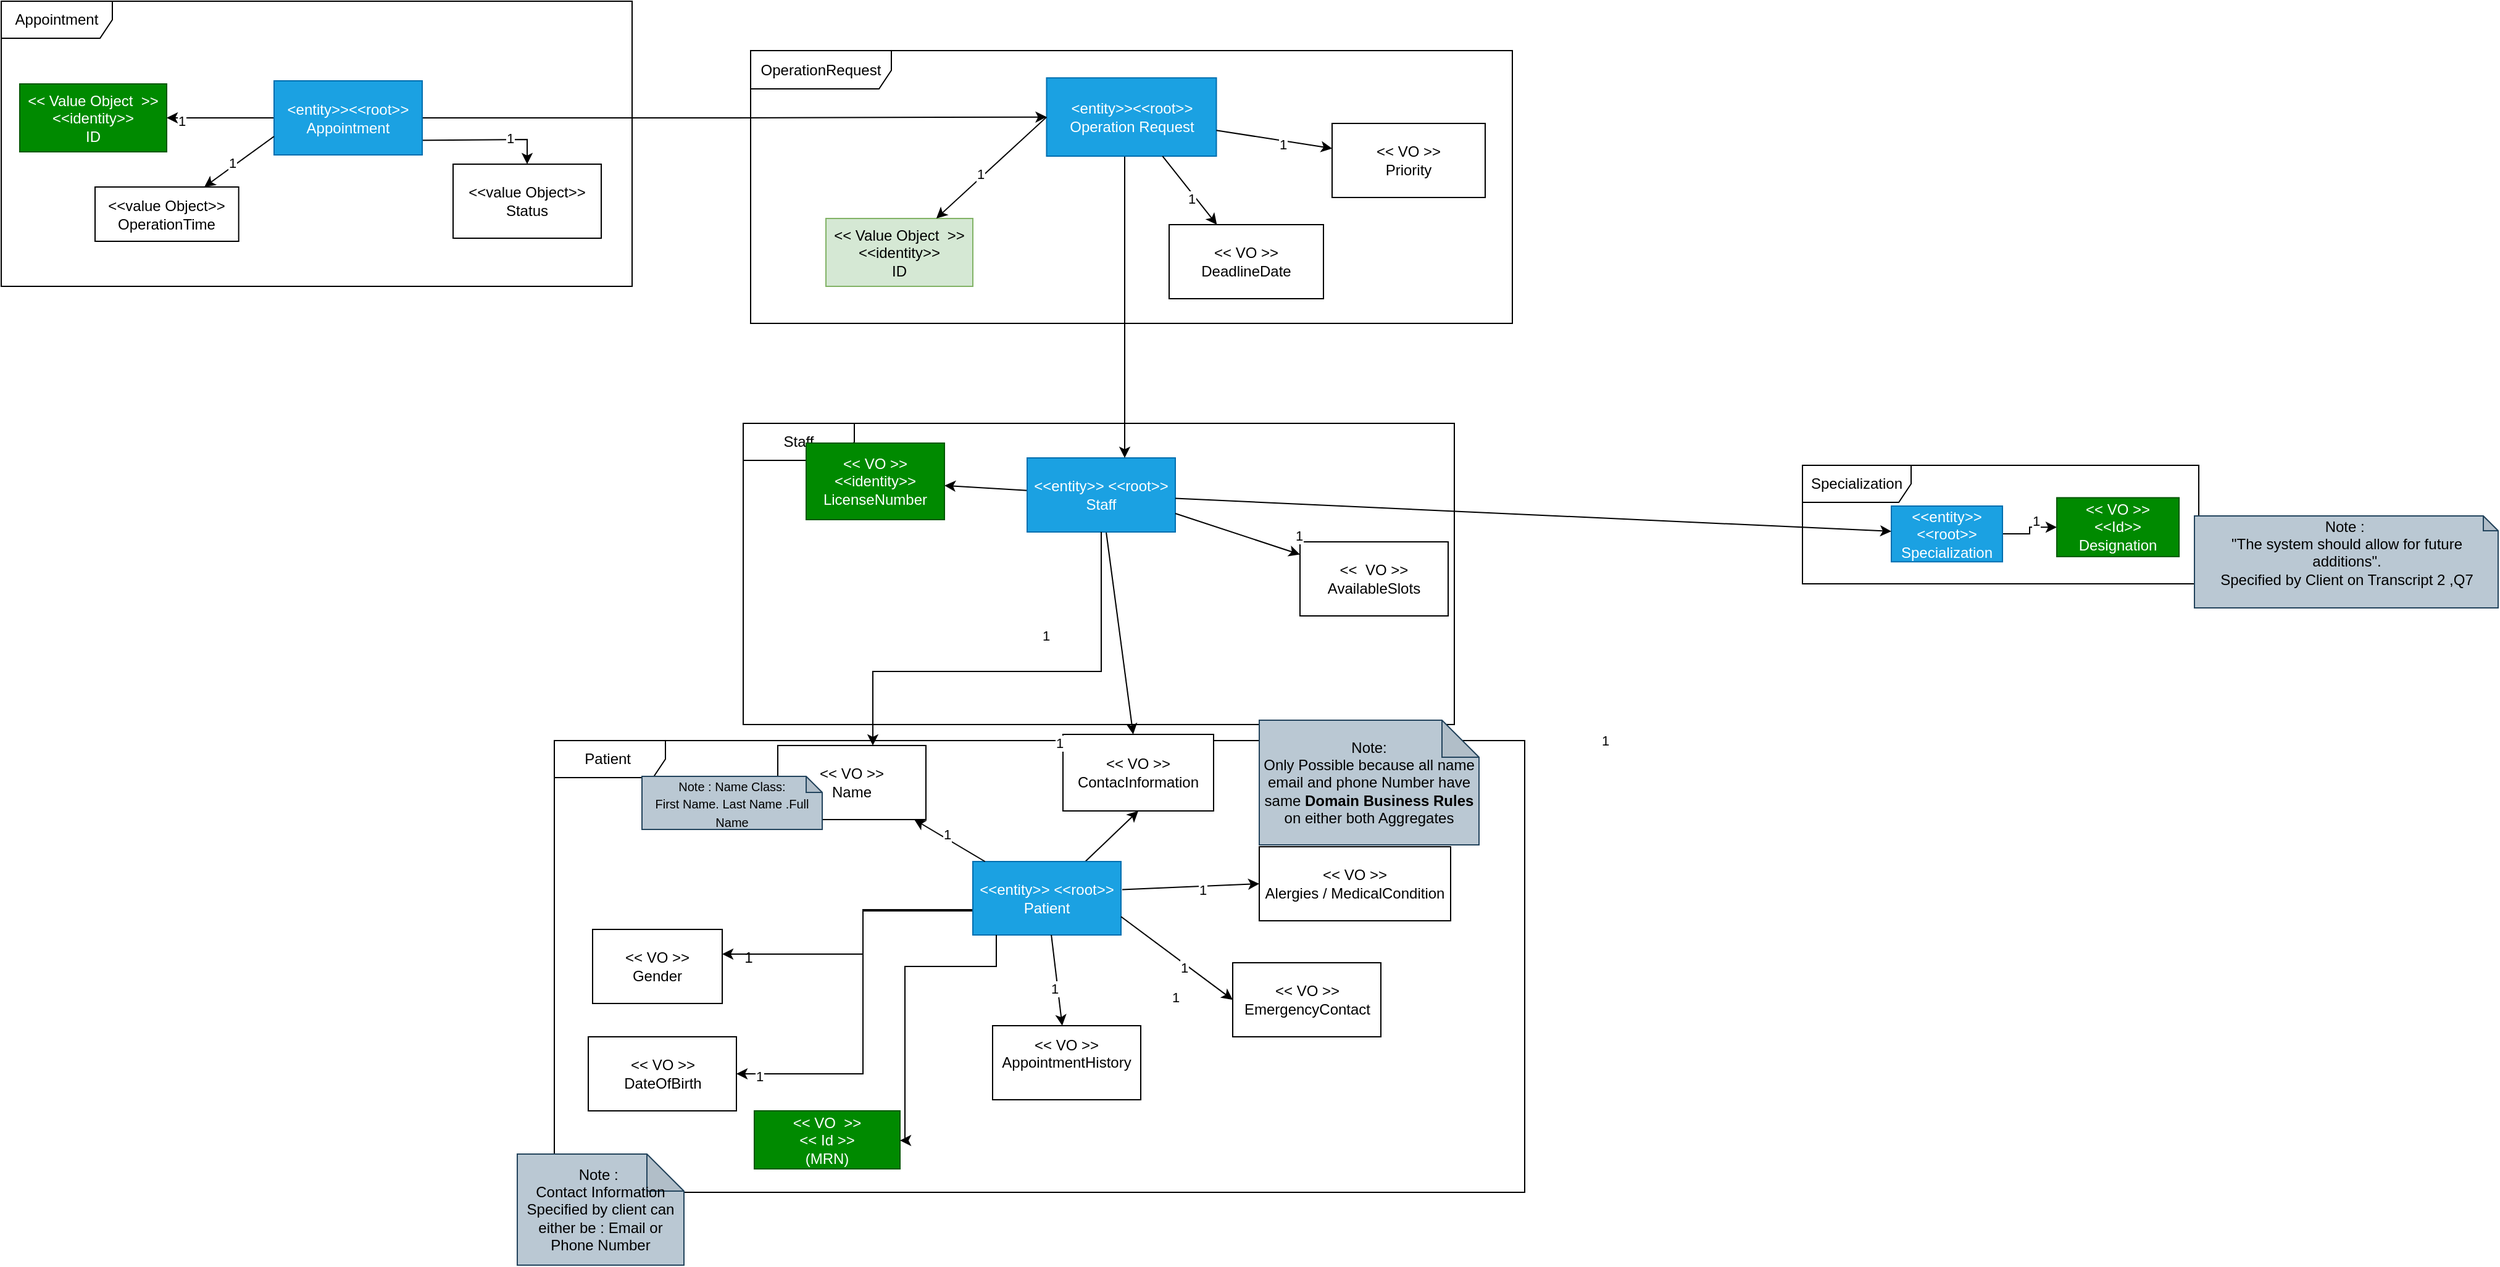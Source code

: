 <mxfile>
    <diagram name="Página-1" id="xOOwRSGVkReeLcyrMZhF">
        <mxGraphModel dx="2807" dy="-45" grid="0" gridSize="10" guides="1" tooltips="1" connect="1" arrows="1" fold="1" page="0" pageScale="1" pageWidth="827" pageHeight="1169" math="0" shadow="0">
            <root>
                <mxCell id="0"/>
                <mxCell id="1" parent="0"/>
                <mxCell id="5ROws5O89DFeycfOBksJ-249" value="OperationRequest" style="shape=umlFrame;whiteSpace=wrap;html=1;pointerEvents=0;width=114;height=31;" parent="1" vertex="1">
                    <mxGeometry x="-455" y="1352" width="617" height="221" as="geometry"/>
                </mxCell>
                <mxCell id="5ROws5O89DFeycfOBksJ-256" value="Appointment" style="shape=umlFrame;whiteSpace=wrap;html=1;pointerEvents=0;width=90;height=30;" parent="1" vertex="1">
                    <mxGeometry x="-1062" y="1312" width="511" height="231" as="geometry"/>
                </mxCell>
                <mxCell id="5ROws5O89DFeycfOBksJ-248" value="Staff" style="shape=umlFrame;whiteSpace=wrap;html=1;pointerEvents=0;width=90;height=30;" parent="1" vertex="1">
                    <mxGeometry x="-461" y="1654" width="576" height="244" as="geometry"/>
                </mxCell>
                <mxCell id="5ROws5O89DFeycfOBksJ-258" value="Patient&amp;nbsp;" style="shape=umlFrame;whiteSpace=wrap;html=1;pointerEvents=0;width=90;height=30;" parent="1" vertex="1">
                    <mxGeometry x="-614" y="1911" width="786" height="366" as="geometry"/>
                </mxCell>
                <mxCell id="5ROws5O89DFeycfOBksJ-253" value="Specialization" style="shape=umlFrame;whiteSpace=wrap;html=1;pointerEvents=0;width=88;height=30;" parent="1" vertex="1">
                    <mxGeometry x="397" y="1688" width="321" height="96" as="geometry"/>
                </mxCell>
                <mxCell id="5ROws5O89DFeycfOBksJ-223" style="edgeStyle=orthogonalEdgeStyle;rounded=0;orthogonalLoop=1;jettySize=auto;html=1;" parent="1" source="wN8F5GumB-J_dPQ6Fp5H-30" target="5ROws5O89DFeycfOBksJ-326" edge="1">
                    <mxGeometry relative="1" as="geometry">
                        <mxPoint x="-452" y="2084" as="targetPoint"/>
                        <Array as="points">
                            <mxPoint x="-364" y="2049"/>
                            <mxPoint x="-364" y="2084"/>
                        </Array>
                    </mxGeometry>
                </mxCell>
                <mxCell id="5ROws5O89DFeycfOBksJ-224" style="edgeStyle=orthogonalEdgeStyle;rounded=0;orthogonalLoop=1;jettySize=auto;html=1;" parent="1" source="wN8F5GumB-J_dPQ6Fp5H-30" target="5ROws5O89DFeycfOBksJ-325" edge="1">
                    <mxGeometry relative="1" as="geometry">
                        <mxPoint x="-462" y="2181" as="targetPoint"/>
                        <Array as="points">
                            <mxPoint x="-364" y="2048"/>
                            <mxPoint x="-364" y="2181"/>
                        </Array>
                    </mxGeometry>
                </mxCell>
                <mxCell id="5ROws5O89DFeycfOBksJ-329" value="1" style="edgeLabel;html=1;align=center;verticalAlign=middle;resizable=0;points=[];" parent="5ROws5O89DFeycfOBksJ-224" vertex="1" connectable="0">
                    <mxGeometry x="0.885" y="2" relative="1" as="geometry">
                        <mxPoint as="offset"/>
                    </mxGeometry>
                </mxCell>
                <mxCell id="6" style="edgeStyle=none;html=1;entryX=0.5;entryY=1;entryDx=0;entryDy=0;" parent="1" source="wN8F5GumB-J_dPQ6Fp5H-30" target="wN8F5GumB-J_dPQ6Fp5H-48" edge="1">
                    <mxGeometry relative="1" as="geometry"/>
                </mxCell>
                <mxCell id="wN8F5GumB-J_dPQ6Fp5H-30" value="&amp;lt;&amp;lt;entity&amp;gt;&amp;gt; &amp;lt;&amp;lt;root&amp;gt;&amp;gt;&lt;div&gt;Patient&lt;/div&gt;" style="rounded=0;whiteSpace=wrap;html=1;fillColor=#1ba1e2;fontColor=#ffffff;strokeColor=#006EAF;" parent="1" vertex="1">
                    <mxGeometry x="-275" y="2009" width="120" height="59.5" as="geometry"/>
                </mxCell>
                <mxCell id="wN8F5GumB-J_dPQ6Fp5H-37" value="&amp;lt;&amp;lt; VO &amp;gt;&amp;gt;&lt;div&gt;Name&lt;/div&gt;" style="rounded=0;whiteSpace=wrap;html=1;" parent="1" vertex="1">
                    <mxGeometry x="-433" y="1915" width="120" height="60" as="geometry"/>
                </mxCell>
                <mxCell id="wN8F5GumB-J_dPQ6Fp5H-48" value="&amp;lt;&amp;lt; VO &amp;gt;&amp;gt;&lt;br&gt;ContacInformation" style="rounded=0;whiteSpace=wrap;html=1;" parent="1" vertex="1">
                    <mxGeometry x="-202" y="1906" width="122" height="62" as="geometry"/>
                </mxCell>
                <mxCell id="7uiDFwIzhClPfmELk37a-6" value="&amp;lt;&amp;lt; VO &amp;nbsp;&amp;gt;&amp;gt;&lt;div&gt;&amp;lt;&amp;lt; Id &amp;gt;&amp;gt;&lt;br&gt;&lt;div&gt;(MRN)&lt;/div&gt;&lt;/div&gt;" style="rounded=0;whiteSpace=wrap;html=1;fillColor=#008a00;strokeColor=#005700;fontColor=#ffffff;" parent="1" vertex="1">
                    <mxGeometry x="-452" y="2211" width="118" height="47" as="geometry"/>
                </mxCell>
                <mxCell id="7uiDFwIzhClPfmELk37a-9" value="&amp;lt;&amp;lt; VO &amp;gt;&amp;gt;&lt;div&gt;EmergencyContact&lt;/div&gt;" style="rounded=0;whiteSpace=wrap;html=1;" parent="1" vertex="1">
                    <mxGeometry x="-64.5" y="2091" width="120" height="60" as="geometry"/>
                </mxCell>
                <mxCell id="7uiDFwIzhClPfmELk37a-13" value="&amp;lt;&amp;lt; VO &amp;gt;&amp;gt;&lt;div&gt;AppointmentHistory&lt;/div&gt;&lt;div&gt;&lt;br&gt;&lt;/div&gt;" style="rounded=0;whiteSpace=wrap;html=1;" parent="1" vertex="1">
                    <mxGeometry x="-259" y="2142" width="120" height="60" as="geometry"/>
                </mxCell>
                <mxCell id="7uiDFwIzhClPfmELk37a-14" value="" style="endArrow=classic;html=1;rounded=0;" parent="1" source="wN8F5GumB-J_dPQ6Fp5H-30" target="7uiDFwIzhClPfmELk37a-13" edge="1">
                    <mxGeometry width="50" height="50" relative="1" as="geometry">
                        <mxPoint x="-181.5" y="2083.5" as="sourcePoint"/>
                        <mxPoint x="-106.5" y="2153.5" as="targetPoint"/>
                        <Array as="points"/>
                    </mxGeometry>
                </mxCell>
                <mxCell id="7uiDFwIzhClPfmELk37a-15" value="1" style="edgeLabel;html=1;align=center;verticalAlign=middle;resizable=0;points=[];" parent="7uiDFwIzhClPfmELk37a-14" vertex="1" connectable="0">
                    <mxGeometry x="0.158" y="-3" relative="1" as="geometry">
                        <mxPoint as="offset"/>
                    </mxGeometry>
                </mxCell>
                <mxCell id="IDjlgX7JRH8aWyAQTHK2-15" style="rounded=0;orthogonalLoop=1;jettySize=auto;html=1;" parent="1" source="7uiDFwIzhClPfmELk37a-153" target="IDjlgX7JRH8aWyAQTHK2-11" edge="1">
                    <mxGeometry relative="1" as="geometry"/>
                </mxCell>
                <mxCell id="IDjlgX7JRH8aWyAQTHK2-16" value="1" style="edgeLabel;html=1;align=center;verticalAlign=middle;resizable=0;points=[];" parent="IDjlgX7JRH8aWyAQTHK2-15" vertex="1" connectable="0">
                    <mxGeometry x="-0.122" y="-1" relative="1" as="geometry">
                        <mxPoint x="44" y="120" as="offset"/>
                    </mxGeometry>
                </mxCell>
                <mxCell id="5" style="edgeStyle=none;html=1;" parent="1" source="7uiDFwIzhClPfmELk37a-153" target="wN8F5GumB-J_dPQ6Fp5H-48" edge="1">
                    <mxGeometry relative="1" as="geometry"/>
                </mxCell>
                <mxCell id="7uiDFwIzhClPfmELk37a-153" value="&amp;lt;&amp;lt;entity&amp;gt;&amp;gt; &amp;lt;&amp;lt;root&amp;gt;&amp;gt;&lt;div&gt;Staff&lt;/div&gt;" style="rounded=0;whiteSpace=wrap;html=1;fillColor=#1ba1e2;fontColor=#ffffff;strokeColor=#006EAF;" parent="1" vertex="1">
                    <mxGeometry x="-231.0" y="1682" width="120" height="60" as="geometry"/>
                </mxCell>
                <mxCell id="7uiDFwIzhClPfmELk37a-169" value="&amp;lt;&amp;lt; &amp;nbsp;VO &amp;gt;&amp;gt;&lt;div&gt;AvailableSlots&lt;/div&gt;" style="rounded=0;whiteSpace=wrap;html=1;" parent="1" vertex="1">
                    <mxGeometry x="-10" y="1750" width="120" height="60" as="geometry"/>
                </mxCell>
                <mxCell id="7uiDFwIzhClPfmELk37a-170" value="" style="endArrow=classic;html=1;rounded=0;exitX=1;exitY=0.75;exitDx=0;exitDy=0;" parent="1" source="7uiDFwIzhClPfmELk37a-153" target="7uiDFwIzhClPfmELk37a-169" edge="1">
                    <mxGeometry width="50" height="50" relative="1" as="geometry">
                        <mxPoint x="146.0" y="1721.52" as="sourcePoint"/>
                        <mxPoint x="221.0" y="1791.52" as="targetPoint"/>
                    </mxGeometry>
                </mxCell>
                <mxCell id="7uiDFwIzhClPfmELk37a-171" value="1" style="edgeLabel;html=1;align=center;verticalAlign=middle;resizable=0;points=[];" parent="7uiDFwIzhClPfmELk37a-170" vertex="1" connectable="0">
                    <mxGeometry x="0.158" y="-3" relative="1" as="geometry">
                        <mxPoint x="42" y="-4" as="offset"/>
                    </mxGeometry>
                </mxCell>
                <mxCell id="7uiDFwIzhClPfmELk37a-195" value="" style="edgeStyle=orthogonalEdgeStyle;rounded=0;orthogonalLoop=1;jettySize=auto;html=1;" parent="1" source="7uiDFwIzhClPfmELk37a-193" target="5ROws5O89DFeycfOBksJ-9" edge="1">
                    <mxGeometry relative="1" as="geometry">
                        <mxPoint x="-946.0" y="1456.447" as="targetPoint"/>
                    </mxGeometry>
                </mxCell>
                <mxCell id="5ROws5O89DFeycfOBksJ-4" value="1" style="edgeLabel;html=1;align=center;verticalAlign=middle;resizable=0;points=[];" parent="7uiDFwIzhClPfmELk37a-195" vertex="1" connectable="0">
                    <mxGeometry x="0.729" y="2" relative="1" as="geometry">
                        <mxPoint as="offset"/>
                    </mxGeometry>
                </mxCell>
                <mxCell id="7uiDFwIzhClPfmELk37a-204" value="" style="edgeStyle=orthogonalEdgeStyle;rounded=0;orthogonalLoop=1;jettySize=auto;html=1;" parent="1" target="7uiDFwIzhClPfmELk37a-203" edge="1">
                    <mxGeometry x="0.009" relative="1" as="geometry">
                        <mxPoint x="-766.221" y="1424.25" as="sourcePoint"/>
                        <mxPoint x="-688" y="1457" as="targetPoint"/>
                        <mxPoint as="offset"/>
                    </mxGeometry>
                </mxCell>
                <mxCell id="5ROws5O89DFeycfOBksJ-6" value="1" style="edgeLabel;html=1;align=center;verticalAlign=middle;resizable=0;points=[];" parent="7uiDFwIzhClPfmELk37a-204" vertex="1" connectable="0">
                    <mxGeometry x="0.548" y="1" relative="1" as="geometry">
                        <mxPoint as="offset"/>
                    </mxGeometry>
                </mxCell>
                <mxCell id="5ROws5O89DFeycfOBksJ-342" style="edgeStyle=orthogonalEdgeStyle;rounded=0;orthogonalLoop=1;jettySize=auto;html=1;" parent="1" source="7uiDFwIzhClPfmELk37a-193" target="7uiDFwIzhClPfmELk37a-249" edge="1">
                    <mxGeometry relative="1" as="geometry"/>
                </mxCell>
                <mxCell id="7uiDFwIzhClPfmELk37a-193" value="&amp;lt;entity&amp;gt;&amp;gt;&amp;lt;&amp;lt;root&amp;gt;&amp;gt;&lt;div&gt;Appointment&lt;/div&gt;" style="rounded=0;whiteSpace=wrap;html=1;fillColor=#1ba1e2;fontColor=#ffffff;strokeColor=#006EAF;" parent="1" vertex="1">
                    <mxGeometry x="-841" y="1376.5" width="120" height="60" as="geometry"/>
                </mxCell>
                <mxCell id="7uiDFwIzhClPfmELk37a-203" value="&lt;div&gt;&amp;lt;&amp;lt;value Object&amp;gt;&amp;gt;&lt;/div&gt;&lt;div&gt;Status&lt;/div&gt;" style="whiteSpace=wrap;html=1;rounded=0;" parent="1" vertex="1">
                    <mxGeometry x="-696" y="1444" width="120" height="60" as="geometry"/>
                </mxCell>
                <mxCell id="5ROws5O89DFeycfOBksJ-336" style="edgeStyle=orthogonalEdgeStyle;rounded=0;orthogonalLoop=1;jettySize=auto;html=1;" parent="1" source="7uiDFwIzhClPfmELk37a-249" target="7uiDFwIzhClPfmELk37a-153" edge="1">
                    <mxGeometry relative="1" as="geometry">
                        <Array as="points">
                            <mxPoint x="-152" y="1582"/>
                            <mxPoint x="-152" y="1582"/>
                        </Array>
                    </mxGeometry>
                </mxCell>
                <mxCell id="7uiDFwIzhClPfmELk37a-249" value="&amp;lt;entity&amp;gt;&amp;gt;&amp;lt;&amp;lt;root&amp;gt;&amp;gt;&lt;div&gt;Operation Request&lt;/div&gt;" style="rounded=0;whiteSpace=wrap;html=1;fillColor=#1ba1e2;strokeColor=#006EAF;fontColor=#ffffff;" parent="1" vertex="1">
                    <mxGeometry x="-215.25" y="1374.12" width="137.5" height="63.38" as="geometry"/>
                </mxCell>
                <mxCell id="7uiDFwIzhClPfmELk37a-265" value="&amp;lt;&amp;lt; VO &amp;gt;&amp;gt;&lt;div&gt;DeadlineDate&lt;/div&gt;" style="rounded=0;whiteSpace=wrap;html=1;" parent="1" vertex="1">
                    <mxGeometry x="-116" y="1493" width="125" height="60" as="geometry"/>
                </mxCell>
                <mxCell id="7uiDFwIzhClPfmELk37a-266" value="&amp;lt;&amp;lt; VO &amp;gt;&amp;gt;&lt;div&gt;Priority&lt;/div&gt;" style="rounded=0;whiteSpace=wrap;html=1;" parent="1" vertex="1">
                    <mxGeometry x="16" y="1411" width="124" height="60" as="geometry"/>
                </mxCell>
                <mxCell id="IDjlgX7JRH8aWyAQTHK2-1" value="&amp;lt;&amp;lt; VO &amp;gt;&amp;gt;&lt;div&gt;Alergies / MedicalCondition&lt;/div&gt;" style="rounded=0;whiteSpace=wrap;html=1;" parent="1" vertex="1">
                    <mxGeometry x="-43" y="1997" width="155" height="60" as="geometry"/>
                </mxCell>
                <mxCell id="IDjlgX7JRH8aWyAQTHK2-11" value="&amp;lt;&amp;lt; VO &amp;gt;&amp;gt;&lt;div&gt;&amp;lt;&amp;lt;identity&amp;gt;&amp;gt;&lt;br&gt;&lt;div&gt;LicenseNumber&lt;/div&gt;&lt;/div&gt;" style="rounded=0;whiteSpace=wrap;html=1;fillColor=#008a00;strokeColor=#005700;fontColor=#ffffff;" parent="1" vertex="1">
                    <mxGeometry x="-410.0" y="1670" width="112" height="62" as="geometry"/>
                </mxCell>
                <mxCell id="5ROws5O89DFeycfOBksJ-9" value="&amp;lt;&amp;lt; Value Object &amp;nbsp;&amp;gt;&amp;gt;&lt;div&gt;&amp;lt;&amp;lt;identity&amp;gt;&amp;gt;&lt;br&gt;&lt;div&gt;ID&lt;/div&gt;&lt;/div&gt;" style="rounded=0;whiteSpace=wrap;html=1;fillColor=#008a00;strokeColor=#005700;fontColor=#ffffff;" parent="1" vertex="1">
                    <mxGeometry x="-1047" y="1379" width="119" height="55" as="geometry"/>
                </mxCell>
                <mxCell id="5ROws5O89DFeycfOBksJ-43" value="&amp;lt;&amp;lt; Value Object &amp;nbsp;&amp;gt;&amp;gt;&lt;div&gt;&amp;lt;&amp;lt;identity&amp;gt;&amp;gt;&lt;br&gt;&lt;div&gt;ID&lt;/div&gt;&lt;/div&gt;" style="rounded=0;whiteSpace=wrap;html=1;fillColor=#d5e8d4;strokeColor=#82b366;" parent="1" vertex="1">
                    <mxGeometry x="-394" y="1488" width="119" height="55" as="geometry"/>
                </mxCell>
                <mxCell id="5ROws5O89DFeycfOBksJ-44" value="&lt;div&gt;Note :&amp;nbsp;&lt;/div&gt;&lt;div&gt;Contact Information Specified by client can either be : Email or Phone Number&lt;/div&gt;" style="shape=note;whiteSpace=wrap;html=1;backgroundOutline=1;darkOpacity=0.05;fillColor=#bac8d3;strokeColor=#23445d;" parent="1" vertex="1">
                    <mxGeometry x="-644" y="2246" width="135" height="90" as="geometry"/>
                </mxCell>
                <mxCell id="5ROws5O89DFeycfOBksJ-45" value="&lt;div style=&quot;caret-color: rgb(0, 0, 0); color: rgb(0, 0, 0); font-family: Helvetica; font-style: normal; font-variant-caps: normal; font-weight: 400; letter-spacing: normal; text-align: center; text-indent: 0px; text-transform: none; white-space: normal; word-spacing: 0px; -webkit-text-stroke-width: 0px; text-decoration: none;&quot;&gt;&lt;font style=&quot;font-size: 10px;&quot;&gt;Note : Name Class:&lt;/font&gt;&lt;/div&gt;&lt;div style=&quot;caret-color: rgb(0, 0, 0); color: rgb(0, 0, 0); font-family: Helvetica; font-style: normal; font-variant-caps: normal; font-weight: 400; letter-spacing: normal; text-align: center; text-indent: 0px; text-transform: none; white-space: normal; word-spacing: 0px; -webkit-text-stroke-width: 0px; text-decoration: none;&quot;&gt;&lt;font style=&quot;font-size: 10px;&quot;&gt;First Name. Last Name .Full Name&lt;/font&gt;&lt;/div&gt;" style="shape=note;whiteSpace=wrap;html=1;backgroundOutline=1;darkOpacity=0.05;size=13;fillColor=#bac8d3;strokeColor=#23445d;" parent="1" vertex="1">
                    <mxGeometry x="-543" y="1940" width="146" height="43" as="geometry"/>
                </mxCell>
                <mxCell id="5ROws5O89DFeycfOBksJ-62" value="" style="endArrow=classic;html=1;rounded=0;exitX=0;exitY=0.5;exitDx=0;exitDy=0;" parent="1" source="7uiDFwIzhClPfmELk37a-249" target="5ROws5O89DFeycfOBksJ-43" edge="1">
                    <mxGeometry width="50" height="50" relative="1" as="geometry">
                        <mxPoint x="-232.921" y="1412.5" as="sourcePoint"/>
                        <mxPoint x="-347.496" y="1470.5" as="targetPoint"/>
                    </mxGeometry>
                </mxCell>
                <mxCell id="5ROws5O89DFeycfOBksJ-63" value="1" style="edgeLabel;html=1;align=center;verticalAlign=middle;resizable=0;points=[];" parent="5ROws5O89DFeycfOBksJ-62" vertex="1" connectable="0">
                    <mxGeometry x="0.158" y="-3" relative="1" as="geometry">
                        <mxPoint as="offset"/>
                    </mxGeometry>
                </mxCell>
                <mxCell id="5ROws5O89DFeycfOBksJ-67" value="" style="endArrow=classic;html=1;rounded=0;" parent="1" source="7uiDFwIzhClPfmELk37a-249" target="7uiDFwIzhClPfmELk37a-265" edge="1">
                    <mxGeometry width="50" height="50" relative="1" as="geometry">
                        <mxPoint x="-59.5" y="1388" as="sourcePoint"/>
                        <mxPoint x="79.5" y="1438" as="targetPoint"/>
                    </mxGeometry>
                </mxCell>
                <mxCell id="5ROws5O89DFeycfOBksJ-68" value="1" style="edgeLabel;html=1;align=center;verticalAlign=middle;resizable=0;points=[];" parent="5ROws5O89DFeycfOBksJ-67" vertex="1" connectable="0">
                    <mxGeometry x="0.158" y="-3" relative="1" as="geometry">
                        <mxPoint as="offset"/>
                    </mxGeometry>
                </mxCell>
                <mxCell id="5ROws5O89DFeycfOBksJ-69" value="" style="endArrow=classic;html=1;rounded=0;" parent="1" source="7uiDFwIzhClPfmELk37a-249" target="7uiDFwIzhClPfmELk37a-266" edge="1">
                    <mxGeometry width="50" height="50" relative="1" as="geometry">
                        <mxPoint x="-49.5" y="1398" as="sourcePoint"/>
                        <mxPoint x="89.5" y="1448" as="targetPoint"/>
                    </mxGeometry>
                </mxCell>
                <mxCell id="5ROws5O89DFeycfOBksJ-70" value="1" style="edgeLabel;html=1;align=center;verticalAlign=middle;resizable=0;points=[];" parent="5ROws5O89DFeycfOBksJ-69" vertex="1" connectable="0">
                    <mxGeometry x="0.158" y="-3" relative="1" as="geometry">
                        <mxPoint as="offset"/>
                    </mxGeometry>
                </mxCell>
                <mxCell id="5ROws5O89DFeycfOBksJ-87" value="&lt;div&gt;Note :&amp;nbsp;&lt;/div&gt;&lt;div&gt;&quot;The system should allow for future additions&quot;.&lt;/div&gt;&lt;div&gt;Specified by Client on Transcript 2 ,Q7&lt;/div&gt;&lt;div&gt;&lt;br&gt;&lt;/div&gt;" style="shape=note;whiteSpace=wrap;html=1;backgroundOutline=1;darkOpacity=0.05;size=12;fillColor=#bac8d3;strokeColor=#23445d;" parent="1" vertex="1">
                    <mxGeometry x="714.5" y="1729" width="246" height="74.5" as="geometry"/>
                </mxCell>
                <mxCell id="5ROws5O89DFeycfOBksJ-140" style="edgeStyle=orthogonalEdgeStyle;rounded=0;orthogonalLoop=1;jettySize=auto;html=1;" parent="1" source="5ROws5O89DFeycfOBksJ-96" target="5ROws5O89DFeycfOBksJ-139" edge="1">
                    <mxGeometry relative="1" as="geometry"/>
                </mxCell>
                <mxCell id="5ROws5O89DFeycfOBksJ-141" value="1" style="edgeLabel;html=1;align=center;verticalAlign=middle;resizable=0;points=[];" parent="5ROws5O89DFeycfOBksJ-140" vertex="1" connectable="0">
                    <mxGeometry x="0.347" y="5" relative="1" as="geometry">
                        <mxPoint x="-1" as="offset"/>
                    </mxGeometry>
                </mxCell>
                <mxCell id="5ROws5O89DFeycfOBksJ-96" value="&amp;lt;&amp;lt;entity&amp;gt;&amp;gt; &amp;lt;&amp;lt;root&amp;gt;&amp;gt;&lt;div&gt;Specialization&lt;/div&gt;" style="rounded=0;whiteSpace=wrap;html=1;fillColor=#1ba1e2;fontColor=#ffffff;strokeColor=#006EAF;" parent="1" vertex="1">
                    <mxGeometry x="469" y="1721" width="90" height="45.14" as="geometry"/>
                </mxCell>
                <mxCell id="5ROws5O89DFeycfOBksJ-139" value="&amp;lt;&amp;lt; VO &amp;gt;&amp;gt;&lt;br&gt;&amp;lt;&amp;lt;Id&amp;gt;&amp;gt;&lt;br&gt;&lt;div&gt;Designation&lt;/div&gt;" style="rounded=0;whiteSpace=wrap;html=1;fillColor=#008a00;strokeColor=#005700;fontColor=#ffffff;" parent="1" vertex="1">
                    <mxGeometry x="603" y="1714.25" width="99.03" height="47.7" as="geometry"/>
                </mxCell>
                <mxCell id="5ROws5O89DFeycfOBksJ-145" style="rounded=0;orthogonalLoop=1;jettySize=auto;html=1;" parent="1" source="7uiDFwIzhClPfmELk37a-153" target="5ROws5O89DFeycfOBksJ-96" edge="1">
                    <mxGeometry relative="1" as="geometry">
                        <mxPoint x="683.34" y="1914" as="sourcePoint"/>
                        <mxPoint x="642.34" y="2051" as="targetPoint"/>
                    </mxGeometry>
                </mxCell>
                <mxCell id="5ROws5O89DFeycfOBksJ-146" value="1" style="edgeLabel;html=1;align=center;verticalAlign=middle;resizable=0;points=[];" parent="5ROws5O89DFeycfOBksJ-145" vertex="1" connectable="0">
                    <mxGeometry x="-0.122" y="-1" relative="1" as="geometry">
                        <mxPoint x="93" y="183" as="offset"/>
                    </mxGeometry>
                </mxCell>
                <mxCell id="5ROws5O89DFeycfOBksJ-205" value="&lt;div&gt;&amp;lt;&amp;lt;value Object&amp;gt;&amp;gt;&lt;/div&gt;&lt;div&gt;OperationTime&lt;/div&gt;" style="whiteSpace=wrap;html=1;rounded=0;" parent="1" vertex="1">
                    <mxGeometry x="-986" y="1462.5" width="116.33" height="44" as="geometry"/>
                </mxCell>
                <mxCell id="5ROws5O89DFeycfOBksJ-206" value="" style="endArrow=classic;html=1;rounded=0;exitX=0;exitY=0.75;exitDx=0;exitDy=0;" parent="1" source="7uiDFwIzhClPfmELk37a-193" target="5ROws5O89DFeycfOBksJ-205" edge="1">
                    <mxGeometry width="50" height="50" relative="1" as="geometry">
                        <mxPoint x="-801" y="1309" as="sourcePoint"/>
                        <mxPoint x="-979" y="1407" as="targetPoint"/>
                    </mxGeometry>
                </mxCell>
                <mxCell id="5ROws5O89DFeycfOBksJ-207" value="1" style="edgeLabel;html=1;align=center;verticalAlign=middle;resizable=0;points=[];" parent="5ROws5O89DFeycfOBksJ-206" vertex="1" connectable="0">
                    <mxGeometry x="0.158" y="-3" relative="1" as="geometry">
                        <mxPoint as="offset"/>
                    </mxGeometry>
                </mxCell>
                <mxCell id="5ROws5O89DFeycfOBksJ-225" style="edgeStyle=orthogonalEdgeStyle;rounded=0;orthogonalLoop=1;jettySize=auto;html=1;" parent="1" source="wN8F5GumB-J_dPQ6Fp5H-30" target="7uiDFwIzhClPfmELk37a-6" edge="1">
                    <mxGeometry relative="1" as="geometry">
                        <Array as="points">
                            <mxPoint x="-256" y="2094"/>
                            <mxPoint x="-330" y="2094"/>
                            <mxPoint x="-330" y="2235"/>
                        </Array>
                    </mxGeometry>
                </mxCell>
                <mxCell id="5ROws5O89DFeycfOBksJ-232" value="1" style="edgeLabel;html=1;align=center;verticalAlign=middle;resizable=0;points=[];" parent="1" vertex="1" connectable="0">
                    <mxGeometry x="-110.997" y="2119.0" as="geometry"/>
                </mxCell>
                <mxCell id="5ROws5O89DFeycfOBksJ-233" value="" style="endArrow=classic;html=1;rounded=0;exitX=1;exitY=0.75;exitDx=0;exitDy=0;entryX=0;entryY=0.5;entryDx=0;entryDy=0;" parent="1" source="wN8F5GumB-J_dPQ6Fp5H-30" target="7uiDFwIzhClPfmELk37a-9" edge="1">
                    <mxGeometry width="50" height="50" relative="1" as="geometry">
                        <mxPoint x="-166.0" y="1993" as="sourcePoint"/>
                        <mxPoint x="-14" y="2089" as="targetPoint"/>
                    </mxGeometry>
                </mxCell>
                <mxCell id="5ROws5O89DFeycfOBksJ-234" value="1" style="edgeLabel;html=1;align=center;verticalAlign=middle;resizable=0;points=[];" parent="5ROws5O89DFeycfOBksJ-233" vertex="1" connectable="0">
                    <mxGeometry x="0.158" y="-3" relative="1" as="geometry">
                        <mxPoint as="offset"/>
                    </mxGeometry>
                </mxCell>
                <mxCell id="5ROws5O89DFeycfOBksJ-235" value="" style="endArrow=classic;html=1;rounded=0;exitX=1.008;exitY=0.383;exitDx=0;exitDy=0;entryX=0;entryY=0.5;entryDx=0;entryDy=0;exitPerimeter=0;" parent="1" source="wN8F5GumB-J_dPQ6Fp5H-30" target="IDjlgX7JRH8aWyAQTHK2-1" edge="1">
                    <mxGeometry width="50" height="50" relative="1" as="geometry">
                        <mxPoint x="-145" y="2048" as="sourcePoint"/>
                        <mxPoint x="-11" y="2079" as="targetPoint"/>
                    </mxGeometry>
                </mxCell>
                <mxCell id="5ROws5O89DFeycfOBksJ-236" value="1" style="edgeLabel;html=1;align=center;verticalAlign=middle;resizable=0;points=[];" parent="5ROws5O89DFeycfOBksJ-235" vertex="1" connectable="0">
                    <mxGeometry x="0.158" y="-3" relative="1" as="geometry">
                        <mxPoint as="offset"/>
                    </mxGeometry>
                </mxCell>
                <mxCell id="5ROws5O89DFeycfOBksJ-286" value="Note:&lt;div&gt;Only Possible because all name email and phone Number have same&lt;b&gt; Domain Business Rules&lt;/b&gt; on either both Aggregates&lt;/div&gt;" style="shape=note;whiteSpace=wrap;html=1;backgroundOutline=1;darkOpacity=0.05;fillColor=#bac8d3;strokeColor=#23445d;" parent="1" vertex="1">
                    <mxGeometry x="-43" y="1894.5" width="178" height="101" as="geometry"/>
                </mxCell>
                <mxCell id="5ROws5O89DFeycfOBksJ-308" style="edgeStyle=orthogonalEdgeStyle;rounded=0;orthogonalLoop=1;jettySize=auto;html=1;exitX=0.5;exitY=1;exitDx=0;exitDy=0;" parent="1" source="7uiDFwIzhClPfmELk37a-153" target="wN8F5GumB-J_dPQ6Fp5H-37" edge="1">
                    <mxGeometry relative="1" as="geometry">
                        <mxPoint x="-151" y="1826" as="sourcePoint"/>
                        <mxPoint x="-65" y="1931" as="targetPoint"/>
                        <Array as="points">
                            <mxPoint x="-171" y="1855"/>
                            <mxPoint x="-356" y="1855"/>
                        </Array>
                    </mxGeometry>
                </mxCell>
                <mxCell id="5ROws5O89DFeycfOBksJ-318" value="" style="endArrow=classic;html=1;rounded=0;" parent="1" source="wN8F5GumB-J_dPQ6Fp5H-30" target="wN8F5GumB-J_dPQ6Fp5H-37" edge="1">
                    <mxGeometry width="50" height="50" relative="1" as="geometry">
                        <mxPoint x="-144" y="2042" as="sourcePoint"/>
                        <mxPoint x="-33" y="2037" as="targetPoint"/>
                    </mxGeometry>
                </mxCell>
                <mxCell id="5ROws5O89DFeycfOBksJ-319" value="1" style="edgeLabel;html=1;align=center;verticalAlign=middle;resizable=0;points=[];" parent="5ROws5O89DFeycfOBksJ-318" vertex="1" connectable="0">
                    <mxGeometry x="0.158" y="-3" relative="1" as="geometry">
                        <mxPoint as="offset"/>
                    </mxGeometry>
                </mxCell>
                <mxCell id="5ROws5O89DFeycfOBksJ-323" value="1" style="edgeLabel;html=1;align=center;verticalAlign=middle;resizable=0;points=[];" parent="1" vertex="1" connectable="0">
                    <mxGeometry x="-205.311" y="1912.812" as="geometry"/>
                </mxCell>
                <mxCell id="5ROws5O89DFeycfOBksJ-325" value="&amp;lt;&amp;lt; VO &amp;gt;&amp;gt;&lt;div&gt;DateOfBirth&lt;/div&gt;" style="rounded=0;whiteSpace=wrap;html=1;" parent="1" vertex="1">
                    <mxGeometry x="-586.5" y="2151" width="120" height="60" as="geometry"/>
                </mxCell>
                <mxCell id="5ROws5O89DFeycfOBksJ-326" value="&amp;lt;&amp;lt; VO &amp;gt;&amp;gt;&lt;div&gt;Gender&lt;/div&gt;" style="rounded=0;whiteSpace=wrap;html=1;" parent="1" vertex="1">
                    <mxGeometry x="-583" y="2064" width="105" height="60" as="geometry"/>
                </mxCell>
                <mxCell id="5ROws5O89DFeycfOBksJ-333" value="1" style="text;html=1;align=center;verticalAlign=middle;resizable=0;points=[];autosize=1;strokeColor=none;fillColor=none;" parent="1" vertex="1">
                    <mxGeometry x="-470" y="2074" width="25" height="26" as="geometry"/>
                </mxCell>
            </root>
        </mxGraphModel>
    </diagram>
</mxfile>